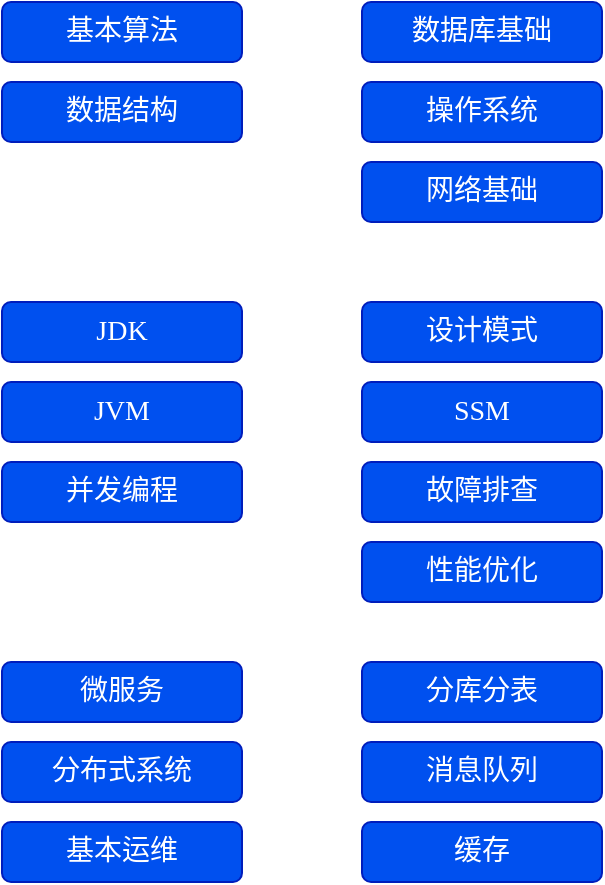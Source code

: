 <mxfile version="16.6.1" type="github">
  <diagram id="jMUCffKsJ7CRJ28KtjYn" name="Page-1">
    <mxGraphModel dx="1426" dy="794" grid="1" gridSize="10" guides="1" tooltips="1" connect="1" arrows="1" fold="1" page="1" pageScale="1" pageWidth="1654" pageHeight="2336" math="0" shadow="0">
      <root>
        <mxCell id="0" />
        <mxCell id="1" parent="0" />
        <mxCell id="o8Iqj-5iZBnQBGtUt5R7-1" value="&lt;font color=&quot;#ffffff&quot; style=&quot;font-size: 14px&quot; face=&quot;Verdana&quot;&gt;基本算法&lt;/font&gt;" style="rounded=1;whiteSpace=wrap;html=1;fillColor=#0050ef;fontColor=#ffffff;strokeColor=#001DBC;" vertex="1" parent="1">
          <mxGeometry x="210" y="80" width="120" height="30" as="geometry" />
        </mxCell>
        <mxCell id="o8Iqj-5iZBnQBGtUt5R7-2" value="&lt;font color=&quot;#ffffff&quot; style=&quot;font-size: 14px&quot; face=&quot;Verdana&quot;&gt;数据结构&lt;/font&gt;" style="rounded=1;whiteSpace=wrap;html=1;fillColor=#0050ef;fontColor=#ffffff;strokeColor=#001DBC;" vertex="1" parent="1">
          <mxGeometry x="210" y="120" width="120" height="30" as="geometry" />
        </mxCell>
        <mxCell id="o8Iqj-5iZBnQBGtUt5R7-3" value="&lt;font color=&quot;#ffffff&quot; style=&quot;font-size: 14px&quot; face=&quot;Verdana&quot;&gt;数据库基础&lt;/font&gt;" style="rounded=1;whiteSpace=wrap;html=1;fillColor=#0050ef;fontColor=#ffffff;strokeColor=#001DBC;" vertex="1" parent="1">
          <mxGeometry x="390" y="80" width="120" height="30" as="geometry" />
        </mxCell>
        <mxCell id="o8Iqj-5iZBnQBGtUt5R7-4" value="&lt;font color=&quot;#ffffff&quot; style=&quot;font-size: 14px&quot; face=&quot;Verdana&quot;&gt;操作系统&lt;/font&gt;" style="rounded=1;whiteSpace=wrap;html=1;fillColor=#0050ef;fontColor=#ffffff;strokeColor=#001DBC;" vertex="1" parent="1">
          <mxGeometry x="390" y="120" width="120" height="30" as="geometry" />
        </mxCell>
        <mxCell id="o8Iqj-5iZBnQBGtUt5R7-5" value="&lt;font color=&quot;#ffffff&quot; style=&quot;font-size: 14px&quot; face=&quot;Verdana&quot;&gt;网络基础&lt;/font&gt;" style="rounded=1;whiteSpace=wrap;html=1;fillColor=#0050ef;fontColor=#ffffff;strokeColor=#001DBC;" vertex="1" parent="1">
          <mxGeometry x="390" y="160" width="120" height="30" as="geometry" />
        </mxCell>
        <mxCell id="o8Iqj-5iZBnQBGtUt5R7-7" value="&lt;font color=&quot;#ffffff&quot; style=&quot;font-size: 14px&quot; face=&quot;Verdana&quot;&gt;JDK&lt;br&gt;&lt;/font&gt;" style="rounded=1;whiteSpace=wrap;html=1;fillColor=#0050ef;fontColor=#ffffff;strokeColor=#001DBC;" vertex="1" parent="1">
          <mxGeometry x="210" y="230" width="120" height="30" as="geometry" />
        </mxCell>
        <mxCell id="o8Iqj-5iZBnQBGtUt5R7-8" value="&lt;font color=&quot;#ffffff&quot; style=&quot;font-size: 14px&quot; face=&quot;Verdana&quot;&gt;设计模式&lt;br&gt;&lt;/font&gt;" style="rounded=1;whiteSpace=wrap;html=1;fillColor=#0050ef;fontColor=#ffffff;strokeColor=#001DBC;" vertex="1" parent="1">
          <mxGeometry x="390" y="230" width="120" height="30" as="geometry" />
        </mxCell>
        <mxCell id="o8Iqj-5iZBnQBGtUt5R7-9" value="&lt;font color=&quot;#ffffff&quot; style=&quot;font-size: 14px&quot; face=&quot;Verdana&quot;&gt;JVM&lt;br&gt;&lt;/font&gt;" style="rounded=1;whiteSpace=wrap;html=1;fillColor=#0050ef;fontColor=#ffffff;strokeColor=#001DBC;" vertex="1" parent="1">
          <mxGeometry x="210" y="270" width="120" height="30" as="geometry" />
        </mxCell>
        <mxCell id="o8Iqj-5iZBnQBGtUt5R7-10" value="&lt;font color=&quot;#ffffff&quot; style=&quot;font-size: 14px&quot; face=&quot;Verdana&quot;&gt;SSM&lt;br&gt;&lt;/font&gt;" style="rounded=1;whiteSpace=wrap;html=1;fillColor=#0050ef;fontColor=#ffffff;strokeColor=#001DBC;" vertex="1" parent="1">
          <mxGeometry x="390" y="270" width="120" height="30" as="geometry" />
        </mxCell>
        <mxCell id="o8Iqj-5iZBnQBGtUt5R7-11" value="&lt;font color=&quot;#ffffff&quot; style=&quot;font-size: 14px&quot; face=&quot;Verdana&quot;&gt;并发编程&lt;br&gt;&lt;/font&gt;" style="rounded=1;whiteSpace=wrap;html=1;fillColor=#0050ef;fontColor=#ffffff;strokeColor=#001DBC;" vertex="1" parent="1">
          <mxGeometry x="210" y="310" width="120" height="30" as="geometry" />
        </mxCell>
        <mxCell id="o8Iqj-5iZBnQBGtUt5R7-12" value="&lt;font color=&quot;#ffffff&quot; style=&quot;font-size: 14px&quot; face=&quot;Verdana&quot;&gt;故障排查&lt;br&gt;&lt;/font&gt;" style="rounded=1;whiteSpace=wrap;html=1;fillColor=#0050ef;fontColor=#ffffff;strokeColor=#001DBC;" vertex="1" parent="1">
          <mxGeometry x="390" y="310" width="120" height="30" as="geometry" />
        </mxCell>
        <mxCell id="o8Iqj-5iZBnQBGtUt5R7-13" value="&lt;font color=&quot;#ffffff&quot; style=&quot;font-size: 14px&quot; face=&quot;Verdana&quot;&gt;性能优化&lt;br&gt;&lt;/font&gt;" style="rounded=1;whiteSpace=wrap;html=1;fillColor=#0050ef;fontColor=#ffffff;strokeColor=#001DBC;" vertex="1" parent="1">
          <mxGeometry x="390" y="350" width="120" height="30" as="geometry" />
        </mxCell>
        <mxCell id="o8Iqj-5iZBnQBGtUt5R7-14" value="&lt;font color=&quot;#ffffff&quot; style=&quot;font-size: 14px&quot; face=&quot;Verdana&quot;&gt;微服务&lt;br&gt;&lt;/font&gt;" style="rounded=1;whiteSpace=wrap;html=1;fillColor=#0050ef;fontColor=#ffffff;strokeColor=#001DBC;" vertex="1" parent="1">
          <mxGeometry x="210" y="410" width="120" height="30" as="geometry" />
        </mxCell>
        <mxCell id="o8Iqj-5iZBnQBGtUt5R7-15" value="&lt;font color=&quot;#ffffff&quot; style=&quot;font-size: 14px&quot; face=&quot;Verdana&quot;&gt;分布式系统&lt;br&gt;&lt;/font&gt;" style="rounded=1;whiteSpace=wrap;html=1;fillColor=#0050ef;fontColor=#ffffff;strokeColor=#001DBC;" vertex="1" parent="1">
          <mxGeometry x="210" y="450" width="120" height="30" as="geometry" />
        </mxCell>
        <mxCell id="o8Iqj-5iZBnQBGtUt5R7-16" value="&lt;font color=&quot;#ffffff&quot; style=&quot;font-size: 14px&quot; face=&quot;Verdana&quot;&gt;分库分表&lt;br&gt;&lt;/font&gt;" style="rounded=1;whiteSpace=wrap;html=1;fillColor=#0050ef;fontColor=#ffffff;strokeColor=#001DBC;" vertex="1" parent="1">
          <mxGeometry x="390" y="410" width="120" height="30" as="geometry" />
        </mxCell>
        <mxCell id="o8Iqj-5iZBnQBGtUt5R7-17" value="&lt;font color=&quot;#ffffff&quot; style=&quot;font-size: 14px&quot; face=&quot;Verdana&quot;&gt;消息队列&lt;br&gt;&lt;/font&gt;" style="rounded=1;whiteSpace=wrap;html=1;fillColor=#0050ef;fontColor=#ffffff;strokeColor=#001DBC;" vertex="1" parent="1">
          <mxGeometry x="390" y="450" width="120" height="30" as="geometry" />
        </mxCell>
        <mxCell id="o8Iqj-5iZBnQBGtUt5R7-18" value="&lt;font color=&quot;#ffffff&quot; style=&quot;font-size: 14px&quot; face=&quot;Verdana&quot;&gt;缓存&lt;br&gt;&lt;/font&gt;" style="rounded=1;whiteSpace=wrap;html=1;fillColor=#0050ef;fontColor=#ffffff;strokeColor=#001DBC;" vertex="1" parent="1">
          <mxGeometry x="390" y="490" width="120" height="30" as="geometry" />
        </mxCell>
        <mxCell id="o8Iqj-5iZBnQBGtUt5R7-19" value="&lt;font color=&quot;#ffffff&quot; style=&quot;font-size: 14px&quot; face=&quot;Verdana&quot;&gt;基本运维&lt;br&gt;&lt;/font&gt;" style="rounded=1;whiteSpace=wrap;html=1;fillColor=#0050ef;fontColor=#ffffff;strokeColor=#001DBC;" vertex="1" parent="1">
          <mxGeometry x="210" y="490" width="120" height="30" as="geometry" />
        </mxCell>
      </root>
    </mxGraphModel>
  </diagram>
</mxfile>
